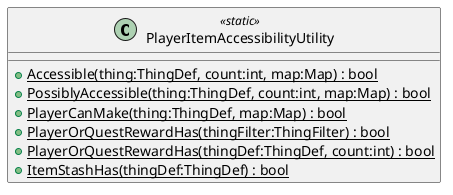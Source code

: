 @startuml
class PlayerItemAccessibilityUtility <<static>> {
    + {static} Accessible(thing:ThingDef, count:int, map:Map) : bool
    + {static} PossiblyAccessible(thing:ThingDef, count:int, map:Map) : bool
    + {static} PlayerCanMake(thing:ThingDef, map:Map) : bool
    + {static} PlayerOrQuestRewardHas(thingFilter:ThingFilter) : bool
    + {static} PlayerOrQuestRewardHas(thingDef:ThingDef, count:int) : bool
    + {static} ItemStashHas(thingDef:ThingDef) : bool
}
@enduml
